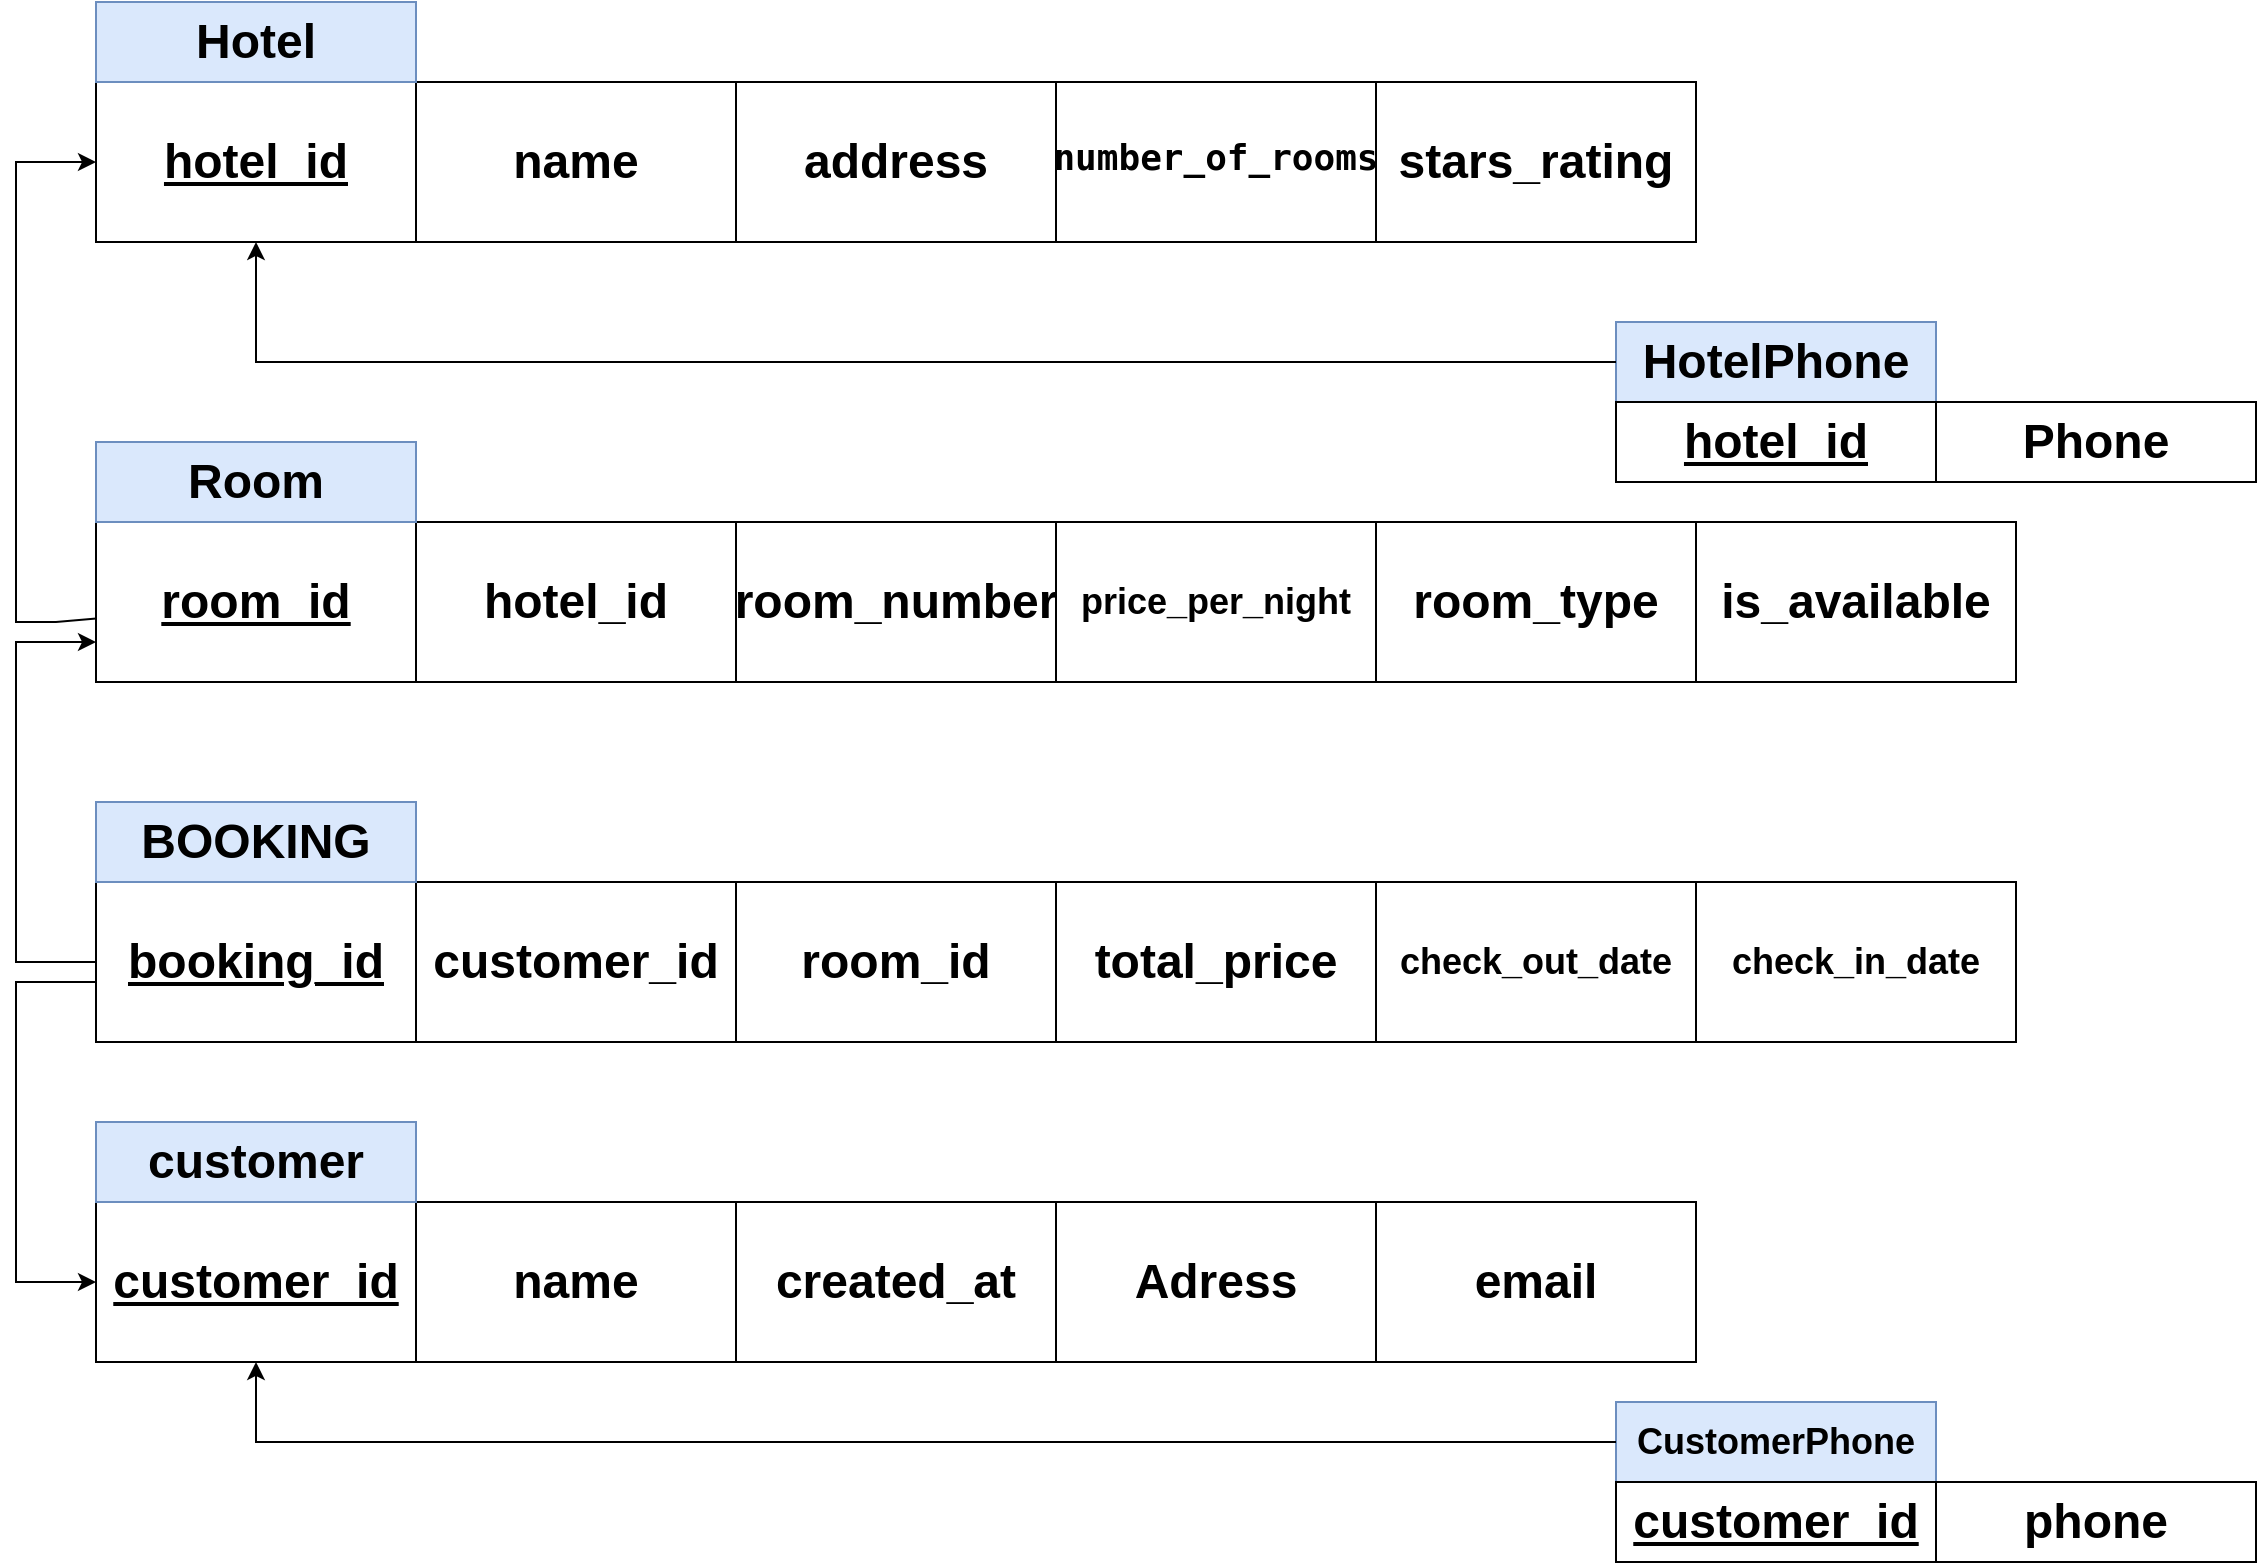<mxfile version="26.2.12">
  <diagram name="Page-1" id="XmIrGbof0WFr76MDsboY">
    <mxGraphModel dx="1491" dy="880" grid="1" gridSize="10" guides="1" tooltips="1" connect="1" arrows="1" fold="1" page="1" pageScale="1" pageWidth="1169" pageHeight="827" math="0" shadow="0">
      <root>
        <mxCell id="0" />
        <mxCell id="1" parent="0" />
        <mxCell id="GhB5XiIdDbHDYqtM2rrb-110" value="Entity" style="whiteSpace=wrap;html=1;align=center;" parent="1" vertex="1">
          <mxGeometry x="80" y="80" width="160" height="80" as="geometry" />
        </mxCell>
        <mxCell id="GhB5XiIdDbHDYqtM2rrb-119" value="&lt;font style=&quot;font-size: 24px;&quot;&gt;&lt;b&gt; name&lt;/b&gt;&lt;/font&gt;" style="whiteSpace=wrap;html=1;align=center;" parent="1" vertex="1">
          <mxGeometry x="240" y="80" width="160" height="80" as="geometry" />
        </mxCell>
        <mxCell id="GhB5XiIdDbHDYqtM2rrb-120" value="&lt;font style=&quot;font-size: 24px;&quot;&gt;&lt;b&gt; address&lt;/b&gt;&lt;/font&gt;" style="whiteSpace=wrap;html=1;align=center;" parent="1" vertex="1">
          <mxGeometry x="400" y="80" width="160" height="80" as="geometry" />
        </mxCell>
        <mxCell id="GhB5XiIdDbHDYqtM2rrb-121" value="&lt;table&gt;&lt;tbody&gt;&lt;tr&gt;&lt;td data-end=&quot;576&quot; data-start=&quot;554&quot; class=&quot;max-w-[calc(var(--thread-content-max-width)*2/3)]&quot;&gt;&lt;code data-end=&quot;573&quot; data-start=&quot;556&quot;&gt;&lt;b&gt;&lt;font style=&quot;font-size: 18px;&quot;&gt;number_of_rooms&lt;/font&gt;&lt;/b&gt;&lt;/code&gt;&lt;/td&gt;&lt;/tr&gt;&lt;/tbody&gt;&lt;/table&gt;&lt;table&gt;&lt;tbody&gt;&lt;tr&gt;&lt;td data-end=&quot;591&quot; data-start=&quot;576&quot; class=&quot;max-w-[calc(var(--thread-content-max-width)*2/3)]&quot;&gt;&lt;/td&gt;&lt;/tr&gt;&lt;/tbody&gt;&lt;/table&gt;" style="whiteSpace=wrap;html=1;align=center;" parent="1" vertex="1">
          <mxGeometry x="560" y="80" width="160" height="80" as="geometry" />
        </mxCell>
        <mxCell id="GhB5XiIdDbHDYqtM2rrb-122" value="&lt;b&gt;&lt;font style=&quot;font-size: 24px;&quot;&gt; stars_rating&lt;/font&gt;&lt;/b&gt;" style="whiteSpace=wrap;html=1;align=center;" parent="1" vertex="1">
          <mxGeometry x="720" y="80" width="160" height="80" as="geometry" />
        </mxCell>
        <mxCell id="GhB5XiIdDbHDYqtM2rrb-123" value="&lt;b style=&quot;font-size: 24px;&quot;&gt;&lt;u&gt;hotel_id&lt;/u&gt;&lt;/b&gt;" style="whiteSpace=wrap;html=1;align=center;" parent="1" vertex="1">
          <mxGeometry x="80" y="80" width="160" height="80" as="geometry" />
        </mxCell>
        <mxCell id="GhB5XiIdDbHDYqtM2rrb-125" value="Entity" style="whiteSpace=wrap;html=1;align=center;" parent="1" vertex="1">
          <mxGeometry x="80" y="300" width="160" height="80" as="geometry" />
        </mxCell>
        <mxCell id="GhB5XiIdDbHDYqtM2rrb-126" value="&lt;font style=&quot;font-size: 24px;&quot;&gt;&lt;b&gt; room_number&lt;/b&gt;&lt;/font&gt;" style="whiteSpace=wrap;html=1;align=center;" parent="1" vertex="1">
          <mxGeometry x="400" y="300" width="160" height="80" as="geometry" />
        </mxCell>
        <mxCell id="GhB5XiIdDbHDYqtM2rrb-127" value="&lt;b&gt;&lt;font style=&quot;font-size: 24px;&quot;&gt; is_available&lt;/font&gt;&lt;/b&gt;" style="whiteSpace=wrap;html=1;align=center;" parent="1" vertex="1">
          <mxGeometry x="880" y="300" width="160" height="80" as="geometry" />
        </mxCell>
        <mxCell id="GhB5XiIdDbHDYqtM2rrb-128" value="&lt;font style=&quot;font-size: 18px;&quot;&gt;&lt;b&gt; price_per_night&lt;/b&gt;&lt;/font&gt;" style="whiteSpace=wrap;html=1;align=center;" parent="1" vertex="1">
          <mxGeometry x="560" y="300" width="160" height="80" as="geometry" />
        </mxCell>
        <mxCell id="GhB5XiIdDbHDYqtM2rrb-129" value="&lt;font style=&quot;font-size: 24px;&quot;&gt;&lt;b&gt; room_type&lt;/b&gt;&lt;/font&gt;" style="whiteSpace=wrap;html=1;align=center;" parent="1" vertex="1">
          <mxGeometry x="720" y="300" width="160" height="80" as="geometry" />
        </mxCell>
        <mxCell id="GhB5XiIdDbHDYqtM2rrb-130" value="&lt;font style=&quot;font-size: 24px;&quot;&gt;&lt;b&gt;&lt;u&gt; room_id&lt;/u&gt;&lt;/b&gt;&lt;/font&gt;" style="whiteSpace=wrap;html=1;align=center;" parent="1" vertex="1">
          <mxGeometry x="80" y="300" width="160" height="80" as="geometry" />
        </mxCell>
        <mxCell id="GhB5XiIdDbHDYqtM2rrb-131" value="&lt;font style=&quot;font-size: 24px;&quot;&gt;&lt;b&gt; hotel_id&lt;/b&gt;&lt;/font&gt;" style="whiteSpace=wrap;html=1;align=center;" parent="1" vertex="1">
          <mxGeometry x="240" y="300" width="160" height="80" as="geometry" />
        </mxCell>
        <mxCell id="GhB5XiIdDbHDYqtM2rrb-132" value="Entity" style="whiteSpace=wrap;html=1;align=center;" parent="1" vertex="1">
          <mxGeometry x="80" y="480" width="160" height="80" as="geometry" />
        </mxCell>
        <mxCell id="GhB5XiIdDbHDYqtM2rrb-133" value="&lt;b&gt;&lt;font style=&quot;font-size: 24px;&quot;&gt; customer_id&lt;/font&gt;&lt;/b&gt;" style="whiteSpace=wrap;html=1;align=center;" parent="1" vertex="1">
          <mxGeometry x="240" y="480" width="160" height="80" as="geometry" />
        </mxCell>
        <mxCell id="GhB5XiIdDbHDYqtM2rrb-134" value="&lt;font style=&quot;font-size: 18px;&quot;&gt;&lt;b&gt; check_in_date&lt;/b&gt;&lt;/font&gt;" style="whiteSpace=wrap;html=1;align=center;" parent="1" vertex="1">
          <mxGeometry x="880" y="480" width="160" height="80" as="geometry" />
        </mxCell>
        <mxCell id="GhB5XiIdDbHDYqtM2rrb-135" value="&lt;b&gt;&lt;font style=&quot;font-size: 24px;&quot;&gt;total_price&lt;/font&gt;&lt;/b&gt;" style="whiteSpace=wrap;html=1;align=center;" parent="1" vertex="1">
          <mxGeometry x="560" y="480" width="160" height="80" as="geometry" />
        </mxCell>
        <mxCell id="GhB5XiIdDbHDYqtM2rrb-136" value="&lt;b&gt;&lt;font style=&quot;font-size: 18px;&quot;&gt; check_out_date&lt;/font&gt;&lt;/b&gt;" style="whiteSpace=wrap;html=1;align=center;" parent="1" vertex="1">
          <mxGeometry x="720" y="480" width="160" height="80" as="geometry" />
        </mxCell>
        <mxCell id="GhB5XiIdDbHDYqtM2rrb-137" value="&lt;b&gt;&lt;font style=&quot;font-size: 24px;&quot;&gt;&lt;u&gt; booking_id&lt;/u&gt;&lt;/font&gt;&lt;/b&gt;" style="whiteSpace=wrap;html=1;align=center;" parent="1" vertex="1">
          <mxGeometry x="80" y="480" width="160" height="80" as="geometry" />
        </mxCell>
        <mxCell id="GhB5XiIdDbHDYqtM2rrb-138" value="&lt;b&gt;&lt;font style=&quot;font-size: 24px;&quot;&gt;room_id&lt;/font&gt;&lt;/b&gt;" style="whiteSpace=wrap;html=1;align=center;" parent="1" vertex="1">
          <mxGeometry x="400" y="480" width="160" height="80" as="geometry" />
        </mxCell>
        <mxCell id="GhB5XiIdDbHDYqtM2rrb-139" value="Entity" style="whiteSpace=wrap;html=1;align=center;" parent="1" vertex="1">
          <mxGeometry x="80" y="640" width="160" height="80" as="geometry" />
        </mxCell>
        <mxCell id="GhB5XiIdDbHDYqtM2rrb-140" value="&lt;font style=&quot;font-size: 24px;&quot;&gt;&lt;b style=&quot;&quot;&gt;name&lt;/b&gt;&lt;/font&gt;" style="whiteSpace=wrap;html=1;align=center;" parent="1" vertex="1">
          <mxGeometry x="240" y="640" width="160" height="80" as="geometry" />
        </mxCell>
        <mxCell id="GhB5XiIdDbHDYqtM2rrb-141" value="&lt;font style=&quot;font-size: 24px;&quot;&gt;&lt;b style=&quot;&quot;&gt; created_at&lt;/b&gt;&lt;/font&gt;" style="whiteSpace=wrap;html=1;align=center;" parent="1" vertex="1">
          <mxGeometry x="400" y="640" width="160" height="80" as="geometry" />
        </mxCell>
        <mxCell id="GhB5XiIdDbHDYqtM2rrb-142" value="&lt;font style=&quot;font-size: 24px;&quot;&gt;&lt;b&gt;Adress&lt;/b&gt;&lt;/font&gt;" style="whiteSpace=wrap;html=1;align=center;" parent="1" vertex="1">
          <mxGeometry x="560" y="640" width="160" height="80" as="geometry" />
        </mxCell>
        <mxCell id="GhB5XiIdDbHDYqtM2rrb-143" value="&lt;b&gt;&lt;font style=&quot;font-size: 24px;&quot;&gt;email&lt;/font&gt;&lt;/b&gt;" style="whiteSpace=wrap;html=1;align=center;" parent="1" vertex="1">
          <mxGeometry x="720" y="640" width="160" height="80" as="geometry" />
        </mxCell>
        <mxCell id="GhB5XiIdDbHDYqtM2rrb-144" value="&lt;font style=&quot;font-size: 24px;&quot;&gt;&lt;b&gt;&lt;u&gt; customer_id&lt;/u&gt;&lt;/b&gt;&lt;/font&gt;" style="whiteSpace=wrap;html=1;align=center;" parent="1" vertex="1">
          <mxGeometry x="80" y="640" width="160" height="80" as="geometry" />
        </mxCell>
        <mxCell id="GhB5XiIdDbHDYqtM2rrb-146" value="&lt;font style=&quot;font-size: 24px;&quot;&gt;&lt;b style=&quot;&quot;&gt;Hotel&lt;/b&gt;&lt;/font&gt;" style="whiteSpace=wrap;html=1;align=center;fillColor=#dae8fc;strokeColor=#6c8ebf;" parent="1" vertex="1">
          <mxGeometry x="80" y="40" width="160" height="40" as="geometry" />
        </mxCell>
        <mxCell id="GhB5XiIdDbHDYqtM2rrb-147" value="&lt;b&gt;&lt;font style=&quot;font-size: 24px;&quot;&gt;Room&lt;/font&gt;&lt;/b&gt;" style="whiteSpace=wrap;html=1;align=center;fillColor=#dae8fc;strokeColor=#6c8ebf;" parent="1" vertex="1">
          <mxGeometry x="80" y="260" width="160" height="40" as="geometry" />
        </mxCell>
        <mxCell id="GhB5XiIdDbHDYqtM2rrb-148" value="&lt;font style=&quot;font-size: 24px;&quot;&gt;&lt;b style=&quot;&quot;&gt;BOOKING&lt;/b&gt;&lt;/font&gt;" style="whiteSpace=wrap;html=1;align=center;fillColor=#dae8fc;strokeColor=#6c8ebf;" parent="1" vertex="1">
          <mxGeometry x="80" y="440" width="160" height="40" as="geometry" />
        </mxCell>
        <mxCell id="GhB5XiIdDbHDYqtM2rrb-149" value="&lt;font style=&quot;font-size: 24px;&quot;&gt;&lt;b&gt; customer&lt;/b&gt;&lt;/font&gt;" style="whiteSpace=wrap;html=1;align=center;fillColor=#dae8fc;strokeColor=#6c8ebf;" parent="1" vertex="1">
          <mxGeometry x="80" y="600" width="160" height="40" as="geometry" />
        </mxCell>
        <mxCell id="GhB5XiIdDbHDYqtM2rrb-161" value="&lt;span style=&quot;font-size: 24px;&quot;&gt;&lt;b&gt;HotelPhone&lt;/b&gt;&lt;/span&gt;" style="whiteSpace=wrap;html=1;align=center;fillColor=#dae8fc;strokeColor=#6c8ebf;" parent="1" vertex="1">
          <mxGeometry x="840" y="200" width="160" height="40" as="geometry" />
        </mxCell>
        <mxCell id="GhB5XiIdDbHDYqtM2rrb-164" value="&lt;b style=&quot;font-size: 24px;&quot;&gt;&lt;u&gt;hotel_id&lt;/u&gt;&lt;/b&gt;" style="whiteSpace=wrap;html=1;align=center;" parent="1" vertex="1">
          <mxGeometry x="840" y="240" width="160" height="40" as="geometry" />
        </mxCell>
        <mxCell id="GhB5XiIdDbHDYqtM2rrb-165" value="&lt;span style=&quot;font-size: 24px;&quot;&gt;&lt;b&gt;Phone&lt;/b&gt;&lt;/span&gt;" style="whiteSpace=wrap;html=1;align=center;" parent="1" vertex="1">
          <mxGeometry x="1000" y="240" width="160" height="40" as="geometry" />
        </mxCell>
        <mxCell id="GhB5XiIdDbHDYqtM2rrb-168" value="&lt;b style=&quot;&quot;&gt;&lt;font style=&quot;font-size: 18px;&quot;&gt;CustomerPhone&lt;/font&gt;&lt;/b&gt;" style="whiteSpace=wrap;html=1;align=center;fillColor=#dae8fc;strokeColor=#6c8ebf;" parent="1" vertex="1">
          <mxGeometry x="840" y="740" width="160" height="40" as="geometry" />
        </mxCell>
        <mxCell id="GhB5XiIdDbHDYqtM2rrb-169" value="&lt;b style=&quot;font-size: 24px;&quot;&gt;&lt;u&gt;customer_id&lt;/u&gt;&lt;/b&gt;" style="whiteSpace=wrap;html=1;align=center;" parent="1" vertex="1">
          <mxGeometry x="840" y="780" width="160" height="40" as="geometry" />
        </mxCell>
        <mxCell id="GhB5XiIdDbHDYqtM2rrb-170" value="&lt;span style=&quot;font-size: 24px;&quot;&gt;&lt;b&gt;phone&lt;/b&gt;&lt;/span&gt;" style="whiteSpace=wrap;html=1;align=center;" parent="1" vertex="1">
          <mxGeometry x="1000" y="780" width="160" height="40" as="geometry" />
        </mxCell>
        <mxCell id="GhB5XiIdDbHDYqtM2rrb-171" value="" style="endArrow=classic;html=1;rounded=0;exitX=0;exitY=0.5;exitDx=0;exitDy=0;entryX=0.5;entryY=1;entryDx=0;entryDy=0;" parent="1" source="GhB5XiIdDbHDYqtM2rrb-168" target="GhB5XiIdDbHDYqtM2rrb-144" edge="1">
          <mxGeometry width="50" height="50" relative="1" as="geometry">
            <mxPoint x="810" y="570" as="sourcePoint" />
            <mxPoint x="160" y="760" as="targetPoint" />
            <Array as="points">
              <mxPoint x="160" y="760" />
            </Array>
          </mxGeometry>
        </mxCell>
        <mxCell id="GhB5XiIdDbHDYqtM2rrb-172" value="" style="endArrow=classic;html=1;rounded=0;exitX=0;exitY=0.5;exitDx=0;exitDy=0;entryX=0.5;entryY=1;entryDx=0;entryDy=0;" parent="1" target="GhB5XiIdDbHDYqtM2rrb-123" edge="1">
          <mxGeometry width="50" height="50" relative="1" as="geometry">
            <mxPoint x="840" y="220" as="sourcePoint" />
            <mxPoint x="160" y="180" as="targetPoint" />
            <Array as="points">
              <mxPoint x="160" y="220" />
            </Array>
          </mxGeometry>
        </mxCell>
        <mxCell id="GhB5XiIdDbHDYqtM2rrb-174" value="" style="endArrow=classic;html=1;rounded=0;exitX=0.001;exitY=0.603;exitDx=0;exitDy=0;entryX=0;entryY=0.5;entryDx=0;entryDy=0;exitPerimeter=0;" parent="1" source="GhB5XiIdDbHDYqtM2rrb-130" target="GhB5XiIdDbHDYqtM2rrb-123" edge="1">
          <mxGeometry width="50" height="50" relative="1" as="geometry">
            <mxPoint x="470" y="600" as="sourcePoint" />
            <mxPoint x="40" y="-10" as="targetPoint" />
            <Array as="points">
              <mxPoint x="60" y="350" />
              <mxPoint x="40" y="350" />
              <mxPoint x="40" y="120" />
            </Array>
          </mxGeometry>
        </mxCell>
        <mxCell id="GhB5XiIdDbHDYqtM2rrb-175" value="" style="endArrow=classic;html=1;rounded=0;exitX=0;exitY=0.5;exitDx=0;exitDy=0;entryX=0;entryY=0.75;entryDx=0;entryDy=0;" parent="1" source="GhB5XiIdDbHDYqtM2rrb-137" target="GhB5XiIdDbHDYqtM2rrb-130" edge="1">
          <mxGeometry width="50" height="50" relative="1" as="geometry">
            <mxPoint x="470" y="610" as="sourcePoint" />
            <mxPoint x="60" y="300" as="targetPoint" />
            <Array as="points">
              <mxPoint x="40" y="520" />
              <mxPoint x="40" y="360" />
            </Array>
          </mxGeometry>
        </mxCell>
        <mxCell id="GhB5XiIdDbHDYqtM2rrb-176" value="" style="endArrow=classic;html=1;rounded=0;entryX=0;entryY=0.5;entryDx=0;entryDy=0;" parent="1" target="GhB5XiIdDbHDYqtM2rrb-144" edge="1">
          <mxGeometry width="50" height="50" relative="1" as="geometry">
            <mxPoint x="80" y="530" as="sourcePoint" />
            <mxPoint x="120" y="340" as="targetPoint" />
            <Array as="points">
              <mxPoint x="40" y="530" />
              <mxPoint x="40" y="680" />
            </Array>
          </mxGeometry>
        </mxCell>
      </root>
    </mxGraphModel>
  </diagram>
</mxfile>
